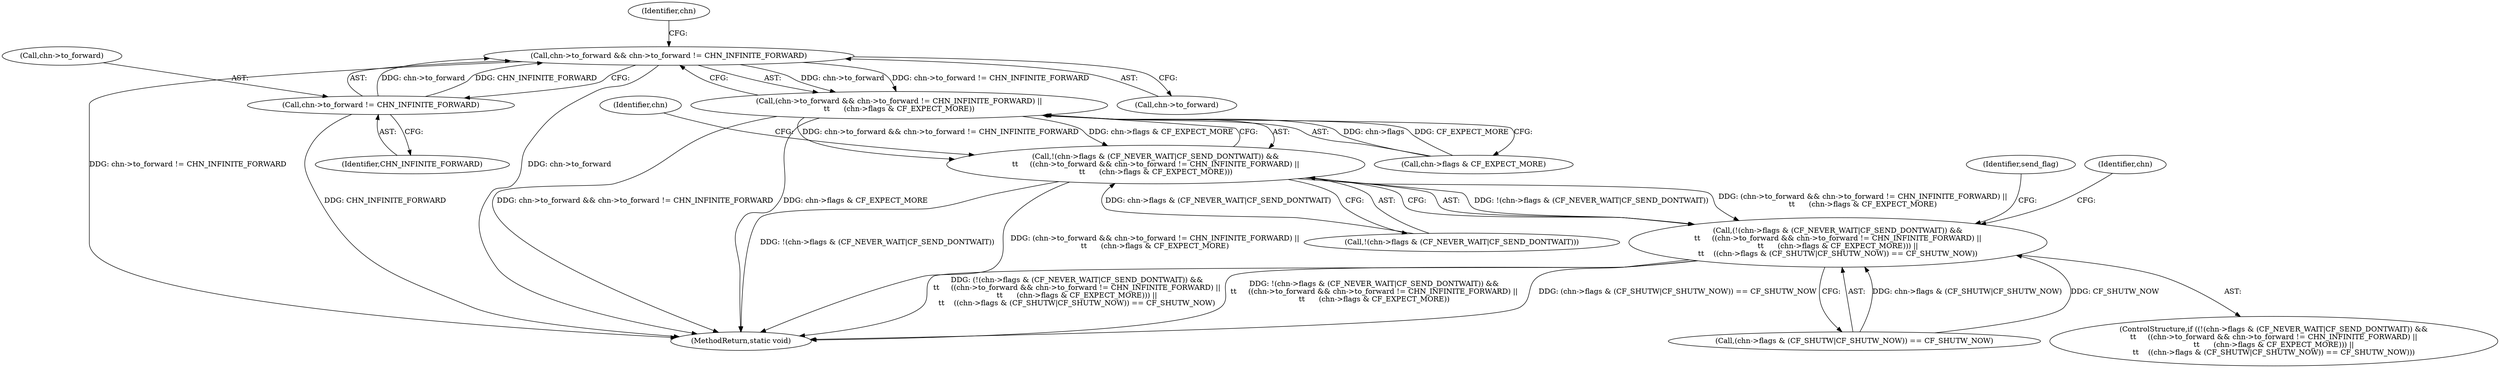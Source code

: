 digraph "0_haproxy_b4d05093bc89f71377230228007e69a1434c1a0c_1@pointer" {
"1000212" [label="(Call,chn->to_forward && chn->to_forward != CHN_INFINITE_FORWARD)"];
"1000216" [label="(Call,chn->to_forward != CHN_INFINITE_FORWARD)"];
"1000211" [label="(Call,(chn->to_forward && chn->to_forward != CHN_INFINITE_FORWARD) ||\n\t\t      (chn->flags & CF_EXPECT_MORE))"];
"1000202" [label="(Call,!(chn->flags & (CF_NEVER_WAIT|CF_SEND_DONTWAIT)) &&\n\t\t     ((chn->to_forward && chn->to_forward != CHN_INFINITE_FORWARD) ||\n\t\t      (chn->flags & CF_EXPECT_MORE)))"];
"1000201" [label="(Call,(!(chn->flags & (CF_NEVER_WAIT|CF_SEND_DONTWAIT)) &&\n\t\t     ((chn->to_forward && chn->to_forward != CHN_INFINITE_FORWARD) ||\n\t\t      (chn->flags & CF_EXPECT_MORE))) ||\n\t\t    ((chn->flags & (CF_SHUTW|CF_SHUTW_NOW)) == CF_SHUTW_NOW))"];
"1000212" [label="(Call,chn->to_forward && chn->to_forward != CHN_INFINITE_FORWARD)"];
"1000282" [label="(MethodReturn,static void)"];
"1000211" [label="(Call,(chn->to_forward && chn->to_forward != CHN_INFINITE_FORWARD) ||\n\t\t      (chn->flags & CF_EXPECT_MORE))"];
"1000203" [label="(Call,!(chn->flags & (CF_NEVER_WAIT|CF_SEND_DONTWAIT)))"];
"1000226" [label="(Call,(chn->flags & (CF_SHUTW|CF_SHUTW_NOW)) == CF_SHUTW_NOW)"];
"1000241" [label="(Identifier,chn)"];
"1000229" [label="(Identifier,chn)"];
"1000201" [label="(Call,(!(chn->flags & (CF_NEVER_WAIT|CF_SEND_DONTWAIT)) &&\n\t\t     ((chn->to_forward && chn->to_forward != CHN_INFINITE_FORWARD) ||\n\t\t      (chn->flags & CF_EXPECT_MORE))) ||\n\t\t    ((chn->flags & (CF_SHUTW|CF_SHUTW_NOW)) == CF_SHUTW_NOW))"];
"1000216" [label="(Call,chn->to_forward != CHN_INFINITE_FORWARD)"];
"1000221" [label="(Call,chn->flags & CF_EXPECT_MORE)"];
"1000220" [label="(Identifier,CHN_INFINITE_FORWARD)"];
"1000217" [label="(Call,chn->to_forward)"];
"1000202" [label="(Call,!(chn->flags & (CF_NEVER_WAIT|CF_SEND_DONTWAIT)) &&\n\t\t     ((chn->to_forward && chn->to_forward != CHN_INFINITE_FORWARD) ||\n\t\t      (chn->flags & CF_EXPECT_MORE)))"];
"1000236" [label="(Identifier,send_flag)"];
"1000223" [label="(Identifier,chn)"];
"1000200" [label="(ControlStructure,if ((!(chn->flags & (CF_NEVER_WAIT|CF_SEND_DONTWAIT)) &&\n\t\t     ((chn->to_forward && chn->to_forward != CHN_INFINITE_FORWARD) ||\n\t\t      (chn->flags & CF_EXPECT_MORE))) ||\n\t\t    ((chn->flags & (CF_SHUTW|CF_SHUTW_NOW)) == CF_SHUTW_NOW)))"];
"1000213" [label="(Call,chn->to_forward)"];
"1000212" -> "1000211"  [label="AST: "];
"1000212" -> "1000213"  [label="CFG: "];
"1000212" -> "1000216"  [label="CFG: "];
"1000213" -> "1000212"  [label="AST: "];
"1000216" -> "1000212"  [label="AST: "];
"1000223" -> "1000212"  [label="CFG: "];
"1000211" -> "1000212"  [label="CFG: "];
"1000212" -> "1000282"  [label="DDG: chn->to_forward != CHN_INFINITE_FORWARD"];
"1000212" -> "1000282"  [label="DDG: chn->to_forward"];
"1000212" -> "1000211"  [label="DDG: chn->to_forward"];
"1000212" -> "1000211"  [label="DDG: chn->to_forward != CHN_INFINITE_FORWARD"];
"1000216" -> "1000212"  [label="DDG: chn->to_forward"];
"1000216" -> "1000212"  [label="DDG: CHN_INFINITE_FORWARD"];
"1000216" -> "1000220"  [label="CFG: "];
"1000217" -> "1000216"  [label="AST: "];
"1000220" -> "1000216"  [label="AST: "];
"1000216" -> "1000282"  [label="DDG: CHN_INFINITE_FORWARD"];
"1000211" -> "1000202"  [label="AST: "];
"1000211" -> "1000221"  [label="CFG: "];
"1000221" -> "1000211"  [label="AST: "];
"1000202" -> "1000211"  [label="CFG: "];
"1000211" -> "1000282"  [label="DDG: chn->to_forward && chn->to_forward != CHN_INFINITE_FORWARD"];
"1000211" -> "1000282"  [label="DDG: chn->flags & CF_EXPECT_MORE"];
"1000211" -> "1000202"  [label="DDG: chn->to_forward && chn->to_forward != CHN_INFINITE_FORWARD"];
"1000211" -> "1000202"  [label="DDG: chn->flags & CF_EXPECT_MORE"];
"1000221" -> "1000211"  [label="DDG: chn->flags"];
"1000221" -> "1000211"  [label="DDG: CF_EXPECT_MORE"];
"1000202" -> "1000201"  [label="AST: "];
"1000202" -> "1000203"  [label="CFG: "];
"1000203" -> "1000202"  [label="AST: "];
"1000229" -> "1000202"  [label="CFG: "];
"1000201" -> "1000202"  [label="CFG: "];
"1000202" -> "1000282"  [label="DDG: !(chn->flags & (CF_NEVER_WAIT|CF_SEND_DONTWAIT))"];
"1000202" -> "1000282"  [label="DDG: (chn->to_forward && chn->to_forward != CHN_INFINITE_FORWARD) ||\n\t\t      (chn->flags & CF_EXPECT_MORE)"];
"1000202" -> "1000201"  [label="DDG: !(chn->flags & (CF_NEVER_WAIT|CF_SEND_DONTWAIT))"];
"1000202" -> "1000201"  [label="DDG: (chn->to_forward && chn->to_forward != CHN_INFINITE_FORWARD) ||\n\t\t      (chn->flags & CF_EXPECT_MORE)"];
"1000203" -> "1000202"  [label="DDG: chn->flags & (CF_NEVER_WAIT|CF_SEND_DONTWAIT)"];
"1000201" -> "1000200"  [label="AST: "];
"1000201" -> "1000226"  [label="CFG: "];
"1000226" -> "1000201"  [label="AST: "];
"1000236" -> "1000201"  [label="CFG: "];
"1000241" -> "1000201"  [label="CFG: "];
"1000201" -> "1000282"  [label="DDG: (chn->flags & (CF_SHUTW|CF_SHUTW_NOW)) == CF_SHUTW_NOW"];
"1000201" -> "1000282"  [label="DDG: (!(chn->flags & (CF_NEVER_WAIT|CF_SEND_DONTWAIT)) &&\n\t\t     ((chn->to_forward && chn->to_forward != CHN_INFINITE_FORWARD) ||\n\t\t      (chn->flags & CF_EXPECT_MORE))) ||\n\t\t    ((chn->flags & (CF_SHUTW|CF_SHUTW_NOW)) == CF_SHUTW_NOW)"];
"1000201" -> "1000282"  [label="DDG: !(chn->flags & (CF_NEVER_WAIT|CF_SEND_DONTWAIT)) &&\n\t\t     ((chn->to_forward && chn->to_forward != CHN_INFINITE_FORWARD) ||\n\t\t      (chn->flags & CF_EXPECT_MORE))"];
"1000226" -> "1000201"  [label="DDG: chn->flags & (CF_SHUTW|CF_SHUTW_NOW)"];
"1000226" -> "1000201"  [label="DDG: CF_SHUTW_NOW"];
}
